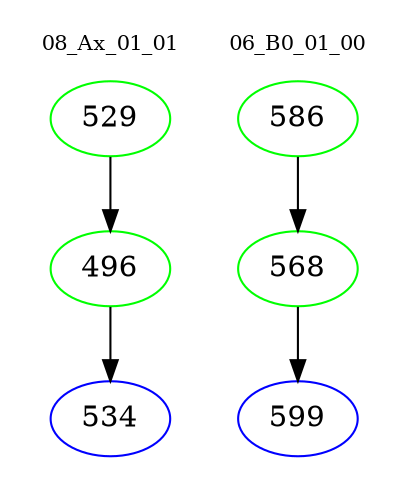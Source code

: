 digraph{
subgraph cluster_0 {
color = white
label = "08_Ax_01_01";
fontsize=10;
T0_529 [label="529", color="green"]
T0_529 -> T0_496 [color="black"]
T0_496 [label="496", color="green"]
T0_496 -> T0_534 [color="black"]
T0_534 [label="534", color="blue"]
}
subgraph cluster_1 {
color = white
label = "06_B0_01_00";
fontsize=10;
T1_586 [label="586", color="green"]
T1_586 -> T1_568 [color="black"]
T1_568 [label="568", color="green"]
T1_568 -> T1_599 [color="black"]
T1_599 [label="599", color="blue"]
}
}
